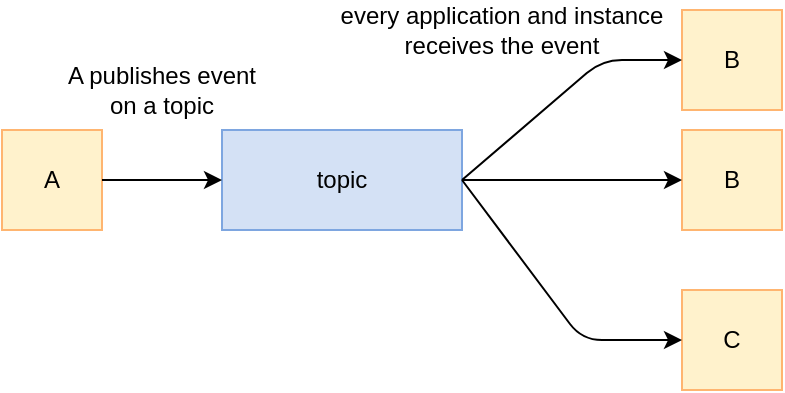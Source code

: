 <mxfile version="10.9.6" type="google"><diagram id="y9hzfK7Ta8yHCBsTJmj-" name="Page-1"><mxGraphModel dx="1026" dy="525" grid="1" gridSize="10" guides="1" tooltips="1" connect="1" arrows="1" fold="1" page="1" pageScale="1" pageWidth="826" pageHeight="1169" math="0" shadow="0"><root><mxCell id="0"/><mxCell id="1" parent="0"/><mxCell id="8URHZphxUmaAOOnBAheX-10" value="C" style="whiteSpace=wrap;html=1;aspect=fixed;fillColor=#FFF2CC;strokeColor=#FFB570;" vertex="1" parent="1"><mxGeometry x="430" y="220" width="50" height="50" as="geometry"/></mxCell><mxCell id="8URHZphxUmaAOOnBAheX-9" value="B" style="whiteSpace=wrap;html=1;aspect=fixed;fillColor=#FFF2CC;strokeColor=#FFB570;" vertex="1" parent="1"><mxGeometry x="430" y="140" width="50" height="50" as="geometry"/></mxCell><mxCell id="8URHZphxUmaAOOnBAheX-1" value="A" style="whiteSpace=wrap;html=1;aspect=fixed;fillColor=#FFF2CC;strokeColor=#FFB570;" vertex="1" parent="1"><mxGeometry x="90" y="140" width="50" height="50" as="geometry"/></mxCell><mxCell id="8URHZphxUmaAOOnBAheX-2" value="B" style="whiteSpace=wrap;html=1;aspect=fixed;fillColor=#FFF2CC;strokeColor=#FFB570;" vertex="1" parent="1"><mxGeometry x="430" y="80" width="50" height="50" as="geometry"/></mxCell><mxCell id="8URHZphxUmaAOOnBAheX-3" value="topic" style="rounded=0;whiteSpace=wrap;html=1;strokeColor=#7EA6E0;fillColor=#D4E1F5;" vertex="1" parent="1"><mxGeometry x="200" y="140" width="120" height="50" as="geometry"/></mxCell><mxCell id="8URHZphxUmaAOOnBAheX-5" value="" style="endArrow=classic;html=1;exitX=1;exitY=0.5;exitDx=0;exitDy=0;entryX=0;entryY=0.5;entryDx=0;entryDy=0;" edge="1" parent="1" source="8URHZphxUmaAOOnBAheX-1" target="8URHZphxUmaAOOnBAheX-3"><mxGeometry width="50" height="50" relative="1" as="geometry"><mxPoint x="80" y="320" as="sourcePoint"/><mxPoint x="130" y="270" as="targetPoint"/><Array as="points"/></mxGeometry></mxCell><mxCell id="8URHZphxUmaAOOnBAheX-6" value="" style="endArrow=classic;html=1;exitX=1;exitY=0.5;exitDx=0;exitDy=0;entryX=0;entryY=0.5;entryDx=0;entryDy=0;" edge="1" parent="1" source="8URHZphxUmaAOOnBAheX-3" target="8URHZphxUmaAOOnBAheX-2"><mxGeometry width="50" height="50" relative="1" as="geometry"><mxPoint x="395" y="110" as="sourcePoint"/><mxPoint x="465" y="60" as="targetPoint"/><Array as="points"><mxPoint x="390" y="105"/></Array></mxGeometry></mxCell><mxCell id="8URHZphxUmaAOOnBAheX-12" value="" style="endArrow=classic;html=1;exitX=1;exitY=0.5;exitDx=0;exitDy=0;entryX=0;entryY=0.5;entryDx=0;entryDy=0;" edge="1" parent="1" source="8URHZphxUmaAOOnBAheX-3" target="8URHZphxUmaAOOnBAheX-9"><mxGeometry width="50" height="50" relative="1" as="geometry"><mxPoint x="80" y="400" as="sourcePoint"/><mxPoint x="130" y="350" as="targetPoint"/><Array as="points"><mxPoint x="380" y="165"/></Array></mxGeometry></mxCell><mxCell id="8URHZphxUmaAOOnBAheX-13" value="" style="endArrow=classic;html=1;exitX=1;exitY=0.5;exitDx=0;exitDy=0;entryX=0;entryY=0.5;entryDx=0;entryDy=0;" edge="1" parent="1" source="8URHZphxUmaAOOnBAheX-3" target="8URHZphxUmaAOOnBAheX-10"><mxGeometry width="50" height="50" relative="1" as="geometry"><mxPoint x="80" y="400" as="sourcePoint"/><mxPoint x="130" y="350" as="targetPoint"/><Array as="points"><mxPoint x="380" y="245"/></Array></mxGeometry></mxCell><mxCell id="8URHZphxUmaAOOnBAheX-15" value="A publishes event on a topic" style="text;html=1;strokeColor=none;fillColor=none;align=center;verticalAlign=middle;whiteSpace=wrap;rounded=0;" vertex="1" parent="1"><mxGeometry x="115" y="110" width="110" height="20" as="geometry"/></mxCell><mxCell id="8URHZphxUmaAOOnBAheX-16" value="every application and instance receives the event" style="text;html=1;strokeColor=none;fillColor=none;align=center;verticalAlign=middle;whiteSpace=wrap;rounded=0;" vertex="1" parent="1"><mxGeometry x="250" y="80" width="180" height="20" as="geometry"/></mxCell></root></mxGraphModel></diagram></mxfile>